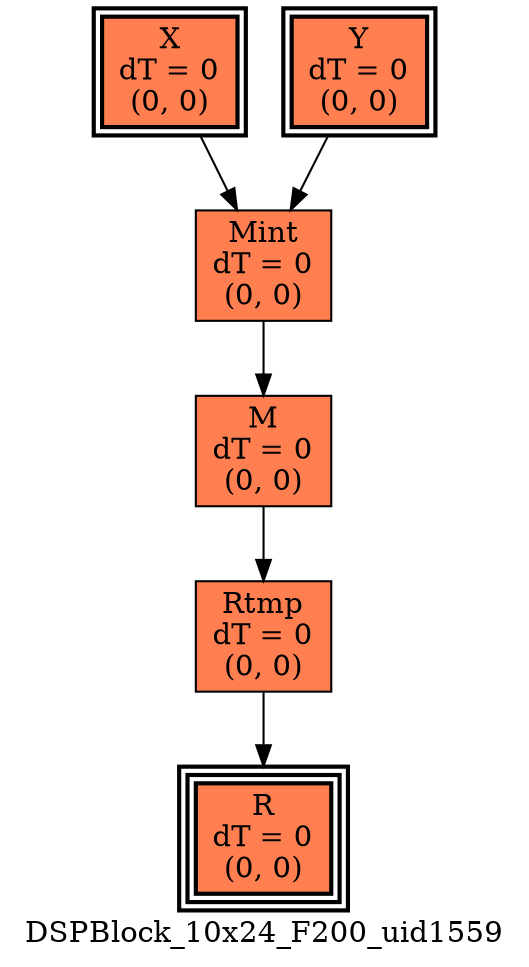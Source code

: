digraph DSPBlock_10x24_F200_uid1559
{
	//graph drawing options
	label=DSPBlock_10x24_F200_uid1559;
	labelloc=bottom;
	labeljust=right;
	ratio=auto;
	nodesep=0.25;
	ranksep=0.5;

	//input/output signals of operator DSPBlock_10x24_F200_uid1559
	X__DSPBlock_10x24_F200_uid1559 [ label="X\ndT = 0\n(0, 0)", shape=box, color=black, style="bold, filled", fillcolor=coral, peripheries=2 ];
	Y__DSPBlock_10x24_F200_uid1559 [ label="Y\ndT = 0\n(0, 0)", shape=box, color=black, style="bold, filled", fillcolor=coral, peripheries=2 ];
	R__DSPBlock_10x24_F200_uid1559 [ label="R\ndT = 0\n(0, 0)", shape=box, color=black, style="bold, filled", fillcolor=coral, peripheries=3 ];
	{rank=same X__DSPBlock_10x24_F200_uid1559, Y__DSPBlock_10x24_F200_uid1559};
	{rank=same R__DSPBlock_10x24_F200_uid1559};
	//internal signals of operator DSPBlock_10x24_F200_uid1559
	Mint__DSPBlock_10x24_F200_uid1559 [ label="Mint\ndT = 0\n(0, 0)", shape=box, color=black, style=filled, fillcolor=coral, peripheries=1 ];
	M__DSPBlock_10x24_F200_uid1559 [ label="M\ndT = 0\n(0, 0)", shape=box, color=black, style=filled, fillcolor=coral, peripheries=1 ];
	Rtmp__DSPBlock_10x24_F200_uid1559 [ label="Rtmp\ndT = 0\n(0, 0)", shape=box, color=black, style=filled, fillcolor=coral, peripheries=1 ];

	//subcomponents of operator DSPBlock_10x24_F200_uid1559

	//input and internal signal connections of operator DSPBlock_10x24_F200_uid1559
	X__DSPBlock_10x24_F200_uid1559 -> Mint__DSPBlock_10x24_F200_uid1559 [ arrowhead=normal, arrowsize=1.0, arrowtail=normal, color=black, dir=forward  ];
	Y__DSPBlock_10x24_F200_uid1559 -> Mint__DSPBlock_10x24_F200_uid1559 [ arrowhead=normal, arrowsize=1.0, arrowtail=normal, color=black, dir=forward  ];
	Mint__DSPBlock_10x24_F200_uid1559 -> M__DSPBlock_10x24_F200_uid1559 [ arrowhead=normal, arrowsize=1.0, arrowtail=normal, color=black, dir=forward  ];
	M__DSPBlock_10x24_F200_uid1559 -> Rtmp__DSPBlock_10x24_F200_uid1559 [ arrowhead=normal, arrowsize=1.0, arrowtail=normal, color=black, dir=forward  ];
	Rtmp__DSPBlock_10x24_F200_uid1559 -> R__DSPBlock_10x24_F200_uid1559 [ arrowhead=normal, arrowsize=1.0, arrowtail=normal, color=black, dir=forward  ];
}

